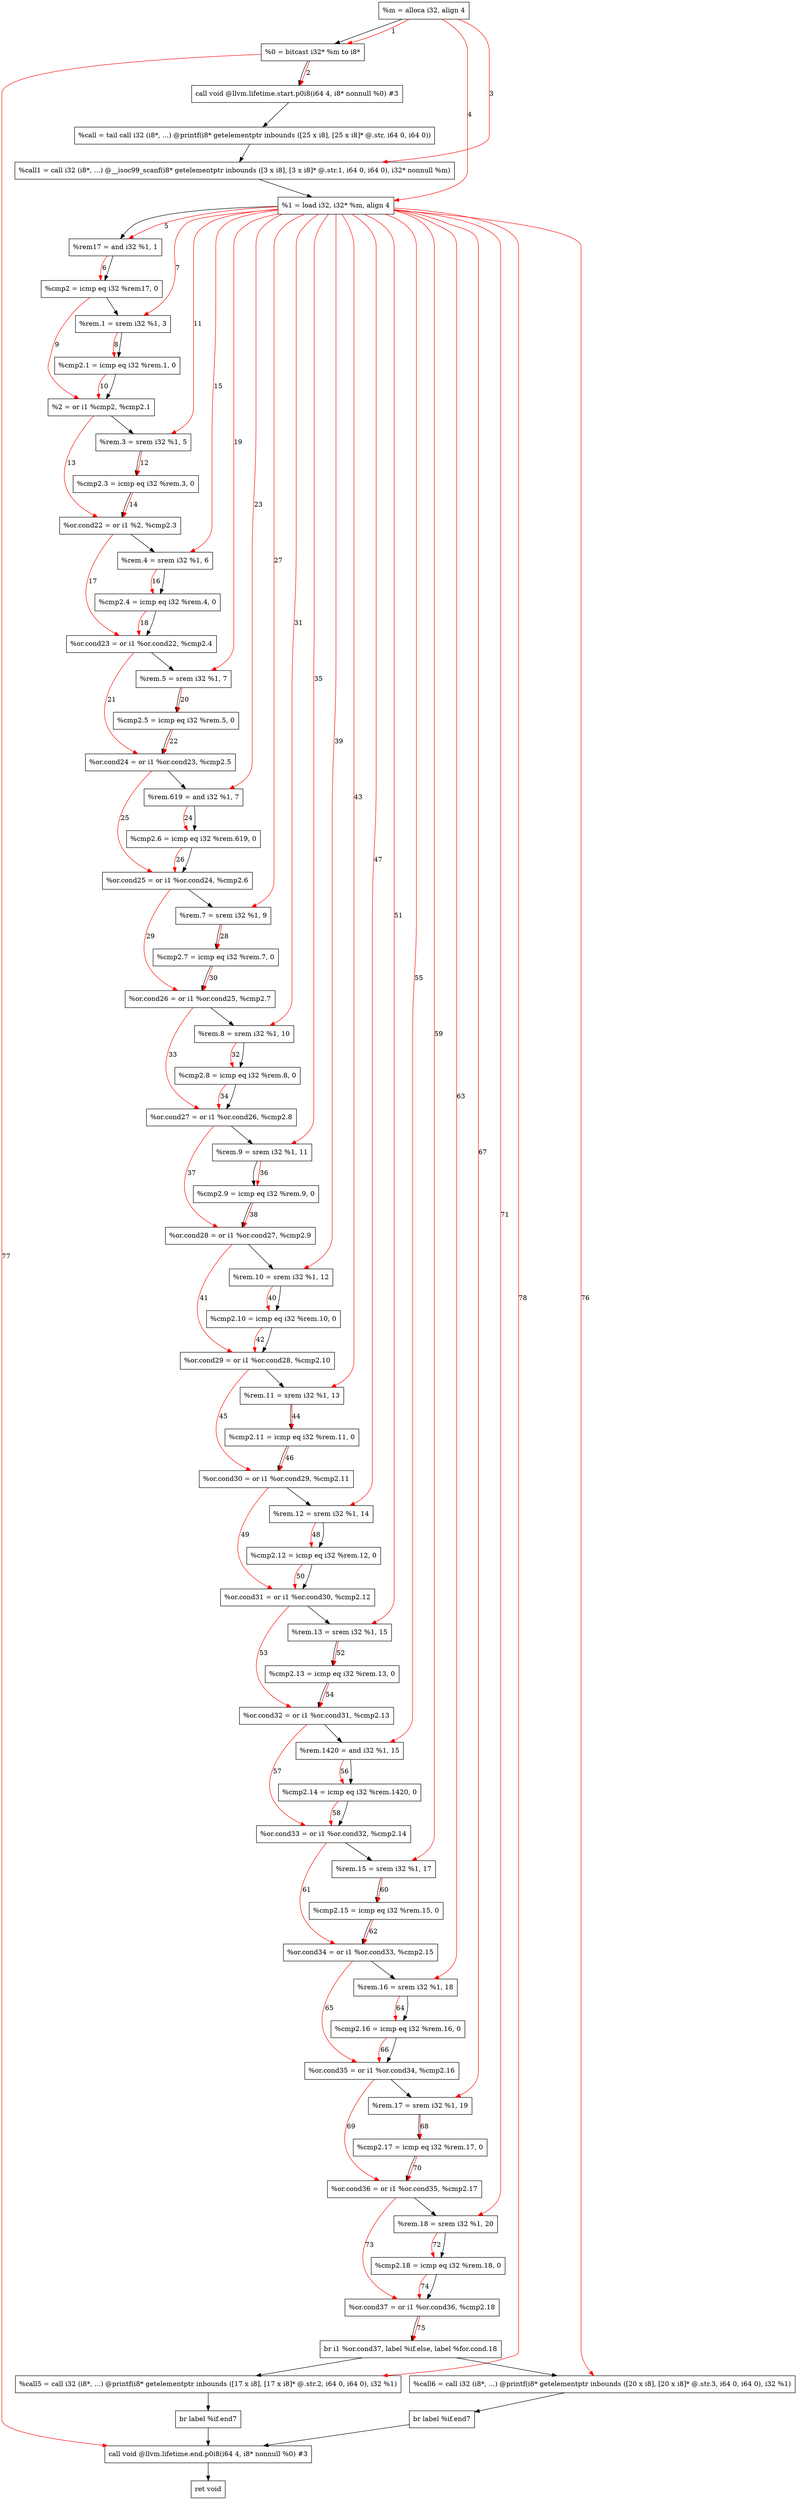 digraph "CDFG for'func' function" {
	Node0x5598a5dbce78[shape=record, label="  %m = alloca i32, align 4"]
	Node0x5598a5dbd538[shape=record, label="  %0 = bitcast i32* %m to i8*"]
	Node0x5598a5dbd998[shape=record, label="  call void @llvm.lifetime.start.p0i8(i64 4, i8* nonnull %0) #3"]
	Node0x5598a5dbddb0[shape=record, label="  %call = tail call i32 (i8*, ...) @printf(i8* getelementptr inbounds ([25 x i8], [25 x i8]* @.str, i64 0, i64 0))"]
	Node0x5598a5dbe018[shape=record, label="  %call1 = call i32 (i8*, ...) @__isoc99_scanf(i8* getelementptr inbounds ([3 x i8], [3 x i8]* @.str.1, i64 0, i64 0), i32* nonnull %m)"]
	Node0x5598a5dbe0d8[shape=record, label="  %1 = load i32, i32* %m, align 4"]
	Node0x5598a5dbe170[shape=record, label="  %rem17 = and i32 %1, 1"]
	Node0x5598a5dbe210[shape=record, label="  %cmp2 = icmp eq i32 %rem17, 0"]
	Node0x5598a5dbe2d0[shape=record, label="  %rem.1 = srem i32 %1, 3"]
	Node0x5598a5dbe360[shape=record, label="  %cmp2.1 = icmp eq i32 %rem.1, 0"]
	Node0x5598a5dbe3f0[shape=record, label="  %2 = or i1 %cmp2, %cmp2.1"]
	Node0x5598a5dbe4c0[shape=record, label="  %rem.3 = srem i32 %1, 5"]
	Node0x5598a5dbe530[shape=record, label="  %cmp2.3 = icmp eq i32 %rem.3, 0"]
	Node0x5598a5dbe5c0[shape=record, label="  %or.cond22 = or i1 %2, %cmp2.3"]
	Node0x5598a5dbe690[shape=record, label="  %rem.4 = srem i32 %1, 6"]
	Node0x5598a5dbe720[shape=record, label="  %cmp2.4 = icmp eq i32 %rem.4, 0"]
	Node0x5598a5dbe950[shape=record, label="  %or.cond23 = or i1 %or.cond22, %cmp2.4"]
	Node0x5598a5dbea20[shape=record, label="  %rem.5 = srem i32 %1, 7"]
	Node0x5598a5dbeab0[shape=record, label="  %cmp2.5 = icmp eq i32 %rem.5, 0"]
	Node0x5598a5dbeb40[shape=record, label="  %or.cond24 = or i1 %or.cond23, %cmp2.5"]
	Node0x5598a5dbebe0[shape=record, label="  %rem.619 = and i32 %1, 7"]
	Node0x5598a5dbec70[shape=record, label="  %cmp2.6 = icmp eq i32 %rem.619, 0"]
	Node0x5598a5dbed00[shape=record, label="  %or.cond25 = or i1 %or.cond24, %cmp2.6"]
	Node0x5598a5dbedd0[shape=record, label="  %rem.7 = srem i32 %1, 9"]
	Node0x5598a5dbee60[shape=record, label="  %cmp2.7 = icmp eq i32 %rem.7, 0"]
	Node0x5598a5dbeef0[shape=record, label="  %or.cond26 = or i1 %or.cond25, %cmp2.7"]
	Node0x5598a5dbefc0[shape=record, label="  %rem.8 = srem i32 %1, 10"]
	Node0x5598a5dbf050[shape=record, label="  %cmp2.8 = icmp eq i32 %rem.8, 0"]
	Node0x5598a5dbf400[shape=record, label="  %or.cond27 = or i1 %or.cond26, %cmp2.8"]
	Node0x5598a5dbf4d0[shape=record, label="  %rem.9 = srem i32 %1, 11"]
	Node0x5598a5dbf560[shape=record, label="  %cmp2.9 = icmp eq i32 %rem.9, 0"]
	Node0x5598a5dbf5f0[shape=record, label="  %or.cond28 = or i1 %or.cond27, %cmp2.9"]
	Node0x5598a5dbf6c0[shape=record, label="  %rem.10 = srem i32 %1, 12"]
	Node0x5598a5dbf750[shape=record, label="  %cmp2.10 = icmp eq i32 %rem.10, 0"]
	Node0x5598a5dbf7e0[shape=record, label="  %or.cond29 = or i1 %or.cond28, %cmp2.10"]
	Node0x5598a5dbf8b0[shape=record, label="  %rem.11 = srem i32 %1, 13"]
	Node0x5598a5dbf940[shape=record, label="  %cmp2.11 = icmp eq i32 %rem.11, 0"]
	Node0x5598a5dbf9d0[shape=record, label="  %or.cond30 = or i1 %or.cond29, %cmp2.11"]
	Node0x5598a5dbfaa0[shape=record, label="  %rem.12 = srem i32 %1, 14"]
	Node0x5598a5dbfb30[shape=record, label="  %cmp2.12 = icmp eq i32 %rem.12, 0"]
	Node0x5598a5dbfbc0[shape=record, label="  %or.cond31 = or i1 %or.cond30, %cmp2.12"]
	Node0x5598a5dbfc90[shape=record, label="  %rem.13 = srem i32 %1, 15"]
	Node0x5598a5dbfd20[shape=record, label="  %cmp2.13 = icmp eq i32 %rem.13, 0"]
	Node0x5598a5dc05c0[shape=record, label="  %or.cond32 = or i1 %or.cond31, %cmp2.13"]
	Node0x5598a5dc0660[shape=record, label="  %rem.1420 = and i32 %1, 15"]
	Node0x5598a5dc0700[shape=record, label="  %cmp2.14 = icmp eq i32 %rem.1420, 0"]
	Node0x5598a5dc0790[shape=record, label="  %or.cond33 = or i1 %or.cond32, %cmp2.14"]
	Node0x5598a5dc0860[shape=record, label="  %rem.15 = srem i32 %1, 17"]
	Node0x5598a5dc08f0[shape=record, label="  %cmp2.15 = icmp eq i32 %rem.15, 0"]
	Node0x5598a5dc0980[shape=record, label="  %or.cond34 = or i1 %or.cond33, %cmp2.15"]
	Node0x5598a5dc0a50[shape=record, label="  %rem.16 = srem i32 %1, 18"]
	Node0x5598a5dc0ae0[shape=record, label="  %cmp2.16 = icmp eq i32 %rem.16, 0"]
	Node0x5598a5dc1190[shape=record, label="  %or.cond35 = or i1 %or.cond34, %cmp2.16"]
	Node0x5598a5dc1260[shape=record, label="  %rem.17 = srem i32 %1, 19"]
	Node0x5598a5dc12f0[shape=record, label="  %cmp2.17 = icmp eq i32 %rem.17, 0"]
	Node0x5598a5dc1380[shape=record, label="  %or.cond36 = or i1 %or.cond35, %cmp2.17"]
	Node0x5598a5dc1450[shape=record, label="  %rem.18 = srem i32 %1, 20"]
	Node0x5598a5dc14e0[shape=record, label="  %cmp2.18 = icmp eq i32 %rem.18, 0"]
	Node0x5598a5dc1570[shape=record, label="  %or.cond37 = or i1 %or.cond36, %cmp2.18"]
	Node0x5598a5d52348[shape=record, label="  br i1 %or.cond37, label %if.else, label %for.cond.18"]
	Node0x5598a5dc1878[shape=record, label="  %call6 = call i32 (i8*, ...) @printf(i8* getelementptr inbounds ([20 x i8], [20 x i8]* @.str.3, i64 0, i64 0), i32 %1)"]
	Node0x5598a5dc19a8[shape=record, label="  br label %if.end7"]
	Node0x5598a5dc1b28[shape=record, label="  call void @llvm.lifetime.end.p0i8(i64 4, i8* nonnull %0) #3"]
	Node0x5598a5dc1bd0[shape=record, label="  ret void"]
	Node0x5598a5dc1cd8[shape=record, label="  %call5 = call i32 (i8*, ...) @printf(i8* getelementptr inbounds ([17 x i8], [17 x i8]* @.str.2, i64 0, i64 0), i32 %1)"]
	Node0x5598a5dc1748[shape=record, label="  br label %if.end7"]
	Node0x5598a5dbce78 -> Node0x5598a5dbd538
	Node0x5598a5dbd538 -> Node0x5598a5dbd998
	Node0x5598a5dbd998 -> Node0x5598a5dbddb0
	Node0x5598a5dbddb0 -> Node0x5598a5dbe018
	Node0x5598a5dbe018 -> Node0x5598a5dbe0d8
	Node0x5598a5dbe0d8 -> Node0x5598a5dbe170
	Node0x5598a5dbe170 -> Node0x5598a5dbe210
	Node0x5598a5dbe210 -> Node0x5598a5dbe2d0
	Node0x5598a5dbe2d0 -> Node0x5598a5dbe360
	Node0x5598a5dbe360 -> Node0x5598a5dbe3f0
	Node0x5598a5dbe3f0 -> Node0x5598a5dbe4c0
	Node0x5598a5dbe4c0 -> Node0x5598a5dbe530
	Node0x5598a5dbe530 -> Node0x5598a5dbe5c0
	Node0x5598a5dbe5c0 -> Node0x5598a5dbe690
	Node0x5598a5dbe690 -> Node0x5598a5dbe720
	Node0x5598a5dbe720 -> Node0x5598a5dbe950
	Node0x5598a5dbe950 -> Node0x5598a5dbea20
	Node0x5598a5dbea20 -> Node0x5598a5dbeab0
	Node0x5598a5dbeab0 -> Node0x5598a5dbeb40
	Node0x5598a5dbeb40 -> Node0x5598a5dbebe0
	Node0x5598a5dbebe0 -> Node0x5598a5dbec70
	Node0x5598a5dbec70 -> Node0x5598a5dbed00
	Node0x5598a5dbed00 -> Node0x5598a5dbedd0
	Node0x5598a5dbedd0 -> Node0x5598a5dbee60
	Node0x5598a5dbee60 -> Node0x5598a5dbeef0
	Node0x5598a5dbeef0 -> Node0x5598a5dbefc0
	Node0x5598a5dbefc0 -> Node0x5598a5dbf050
	Node0x5598a5dbf050 -> Node0x5598a5dbf400
	Node0x5598a5dbf400 -> Node0x5598a5dbf4d0
	Node0x5598a5dbf4d0 -> Node0x5598a5dbf560
	Node0x5598a5dbf560 -> Node0x5598a5dbf5f0
	Node0x5598a5dbf5f0 -> Node0x5598a5dbf6c0
	Node0x5598a5dbf6c0 -> Node0x5598a5dbf750
	Node0x5598a5dbf750 -> Node0x5598a5dbf7e0
	Node0x5598a5dbf7e0 -> Node0x5598a5dbf8b0
	Node0x5598a5dbf8b0 -> Node0x5598a5dbf940
	Node0x5598a5dbf940 -> Node0x5598a5dbf9d0
	Node0x5598a5dbf9d0 -> Node0x5598a5dbfaa0
	Node0x5598a5dbfaa0 -> Node0x5598a5dbfb30
	Node0x5598a5dbfb30 -> Node0x5598a5dbfbc0
	Node0x5598a5dbfbc0 -> Node0x5598a5dbfc90
	Node0x5598a5dbfc90 -> Node0x5598a5dbfd20
	Node0x5598a5dbfd20 -> Node0x5598a5dc05c0
	Node0x5598a5dc05c0 -> Node0x5598a5dc0660
	Node0x5598a5dc0660 -> Node0x5598a5dc0700
	Node0x5598a5dc0700 -> Node0x5598a5dc0790
	Node0x5598a5dc0790 -> Node0x5598a5dc0860
	Node0x5598a5dc0860 -> Node0x5598a5dc08f0
	Node0x5598a5dc08f0 -> Node0x5598a5dc0980
	Node0x5598a5dc0980 -> Node0x5598a5dc0a50
	Node0x5598a5dc0a50 -> Node0x5598a5dc0ae0
	Node0x5598a5dc0ae0 -> Node0x5598a5dc1190
	Node0x5598a5dc1190 -> Node0x5598a5dc1260
	Node0x5598a5dc1260 -> Node0x5598a5dc12f0
	Node0x5598a5dc12f0 -> Node0x5598a5dc1380
	Node0x5598a5dc1380 -> Node0x5598a5dc1450
	Node0x5598a5dc1450 -> Node0x5598a5dc14e0
	Node0x5598a5dc14e0 -> Node0x5598a5dc1570
	Node0x5598a5dc1570 -> Node0x5598a5d52348
	Node0x5598a5d52348 -> Node0x5598a5dc1878
	Node0x5598a5d52348 -> Node0x5598a5dc1cd8
	Node0x5598a5dc1878 -> Node0x5598a5dc19a8
	Node0x5598a5dc19a8 -> Node0x5598a5dc1b28
	Node0x5598a5dc1b28 -> Node0x5598a5dc1bd0
	Node0x5598a5dc1cd8 -> Node0x5598a5dc1748
	Node0x5598a5dc1748 -> Node0x5598a5dc1b28
edge [color=red]
	Node0x5598a5dbce78 -> Node0x5598a5dbd538[label="1"]
	Node0x5598a5dbd538 -> Node0x5598a5dbd998[label="2"]
	Node0x5598a5dbce78 -> Node0x5598a5dbe018[label="3"]
	Node0x5598a5dbce78 -> Node0x5598a5dbe0d8[label="4"]
	Node0x5598a5dbe0d8 -> Node0x5598a5dbe170[label="5"]
	Node0x5598a5dbe170 -> Node0x5598a5dbe210[label="6"]
	Node0x5598a5dbe0d8 -> Node0x5598a5dbe2d0[label="7"]
	Node0x5598a5dbe2d0 -> Node0x5598a5dbe360[label="8"]
	Node0x5598a5dbe210 -> Node0x5598a5dbe3f0[label="9"]
	Node0x5598a5dbe360 -> Node0x5598a5dbe3f0[label="10"]
	Node0x5598a5dbe0d8 -> Node0x5598a5dbe4c0[label="11"]
	Node0x5598a5dbe4c0 -> Node0x5598a5dbe530[label="12"]
	Node0x5598a5dbe3f0 -> Node0x5598a5dbe5c0[label="13"]
	Node0x5598a5dbe530 -> Node0x5598a5dbe5c0[label="14"]
	Node0x5598a5dbe0d8 -> Node0x5598a5dbe690[label="15"]
	Node0x5598a5dbe690 -> Node0x5598a5dbe720[label="16"]
	Node0x5598a5dbe5c0 -> Node0x5598a5dbe950[label="17"]
	Node0x5598a5dbe720 -> Node0x5598a5dbe950[label="18"]
	Node0x5598a5dbe0d8 -> Node0x5598a5dbea20[label="19"]
	Node0x5598a5dbea20 -> Node0x5598a5dbeab0[label="20"]
	Node0x5598a5dbe950 -> Node0x5598a5dbeb40[label="21"]
	Node0x5598a5dbeab0 -> Node0x5598a5dbeb40[label="22"]
	Node0x5598a5dbe0d8 -> Node0x5598a5dbebe0[label="23"]
	Node0x5598a5dbebe0 -> Node0x5598a5dbec70[label="24"]
	Node0x5598a5dbeb40 -> Node0x5598a5dbed00[label="25"]
	Node0x5598a5dbec70 -> Node0x5598a5dbed00[label="26"]
	Node0x5598a5dbe0d8 -> Node0x5598a5dbedd0[label="27"]
	Node0x5598a5dbedd0 -> Node0x5598a5dbee60[label="28"]
	Node0x5598a5dbed00 -> Node0x5598a5dbeef0[label="29"]
	Node0x5598a5dbee60 -> Node0x5598a5dbeef0[label="30"]
	Node0x5598a5dbe0d8 -> Node0x5598a5dbefc0[label="31"]
	Node0x5598a5dbefc0 -> Node0x5598a5dbf050[label="32"]
	Node0x5598a5dbeef0 -> Node0x5598a5dbf400[label="33"]
	Node0x5598a5dbf050 -> Node0x5598a5dbf400[label="34"]
	Node0x5598a5dbe0d8 -> Node0x5598a5dbf4d0[label="35"]
	Node0x5598a5dbf4d0 -> Node0x5598a5dbf560[label="36"]
	Node0x5598a5dbf400 -> Node0x5598a5dbf5f0[label="37"]
	Node0x5598a5dbf560 -> Node0x5598a5dbf5f0[label="38"]
	Node0x5598a5dbe0d8 -> Node0x5598a5dbf6c0[label="39"]
	Node0x5598a5dbf6c0 -> Node0x5598a5dbf750[label="40"]
	Node0x5598a5dbf5f0 -> Node0x5598a5dbf7e0[label="41"]
	Node0x5598a5dbf750 -> Node0x5598a5dbf7e0[label="42"]
	Node0x5598a5dbe0d8 -> Node0x5598a5dbf8b0[label="43"]
	Node0x5598a5dbf8b0 -> Node0x5598a5dbf940[label="44"]
	Node0x5598a5dbf7e0 -> Node0x5598a5dbf9d0[label="45"]
	Node0x5598a5dbf940 -> Node0x5598a5dbf9d0[label="46"]
	Node0x5598a5dbe0d8 -> Node0x5598a5dbfaa0[label="47"]
	Node0x5598a5dbfaa0 -> Node0x5598a5dbfb30[label="48"]
	Node0x5598a5dbf9d0 -> Node0x5598a5dbfbc0[label="49"]
	Node0x5598a5dbfb30 -> Node0x5598a5dbfbc0[label="50"]
	Node0x5598a5dbe0d8 -> Node0x5598a5dbfc90[label="51"]
	Node0x5598a5dbfc90 -> Node0x5598a5dbfd20[label="52"]
	Node0x5598a5dbfbc0 -> Node0x5598a5dc05c0[label="53"]
	Node0x5598a5dbfd20 -> Node0x5598a5dc05c0[label="54"]
	Node0x5598a5dbe0d8 -> Node0x5598a5dc0660[label="55"]
	Node0x5598a5dc0660 -> Node0x5598a5dc0700[label="56"]
	Node0x5598a5dc05c0 -> Node0x5598a5dc0790[label="57"]
	Node0x5598a5dc0700 -> Node0x5598a5dc0790[label="58"]
	Node0x5598a5dbe0d8 -> Node0x5598a5dc0860[label="59"]
	Node0x5598a5dc0860 -> Node0x5598a5dc08f0[label="60"]
	Node0x5598a5dc0790 -> Node0x5598a5dc0980[label="61"]
	Node0x5598a5dc08f0 -> Node0x5598a5dc0980[label="62"]
	Node0x5598a5dbe0d8 -> Node0x5598a5dc0a50[label="63"]
	Node0x5598a5dc0a50 -> Node0x5598a5dc0ae0[label="64"]
	Node0x5598a5dc0980 -> Node0x5598a5dc1190[label="65"]
	Node0x5598a5dc0ae0 -> Node0x5598a5dc1190[label="66"]
	Node0x5598a5dbe0d8 -> Node0x5598a5dc1260[label="67"]
	Node0x5598a5dc1260 -> Node0x5598a5dc12f0[label="68"]
	Node0x5598a5dc1190 -> Node0x5598a5dc1380[label="69"]
	Node0x5598a5dc12f0 -> Node0x5598a5dc1380[label="70"]
	Node0x5598a5dbe0d8 -> Node0x5598a5dc1450[label="71"]
	Node0x5598a5dc1450 -> Node0x5598a5dc14e0[label="72"]
	Node0x5598a5dc1380 -> Node0x5598a5dc1570[label="73"]
	Node0x5598a5dc14e0 -> Node0x5598a5dc1570[label="74"]
	Node0x5598a5dc1570 -> Node0x5598a5d52348[label="75"]
	Node0x5598a5dbe0d8 -> Node0x5598a5dc1878[label="76"]
	Node0x5598a5dbd538 -> Node0x5598a5dc1b28[label="77"]
	Node0x5598a5dbe0d8 -> Node0x5598a5dc1cd8[label="78"]
}
